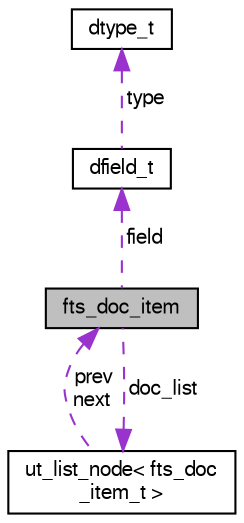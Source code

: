 digraph "fts_doc_item"
{
  bgcolor="transparent";
  edge [fontname="FreeSans",fontsize="10",labelfontname="FreeSans",labelfontsize="10"];
  node [fontname="FreeSans",fontsize="10",shape=record];
  Node1 [label="fts_doc_item",height=0.2,width=0.4,color="black", fillcolor="grey75", style="filled" fontcolor="black"];
  Node2 -> Node1 [dir="back",color="darkorchid3",fontsize="10",style="dashed",label=" doc_list" ,fontname="FreeSans"];
  Node2 [label="ut_list_node\< fts_doc\l_item_t \>",height=0.2,width=0.4,color="black",URL="$structut__list__node.html"];
  Node1 -> Node2 [dir="back",color="darkorchid3",fontsize="10",style="dashed",label=" prev\nnext" ,fontname="FreeSans"];
  Node3 -> Node1 [dir="back",color="darkorchid3",fontsize="10",style="dashed",label=" field" ,fontname="FreeSans"];
  Node3 [label="dfield_t",height=0.2,width=0.4,color="black",URL="$structdfield__t.html"];
  Node4 -> Node3 [dir="back",color="darkorchid3",fontsize="10",style="dashed",label=" type" ,fontname="FreeSans"];
  Node4 [label="dtype_t",height=0.2,width=0.4,color="black",URL="$structdtype__t.html"];
}
